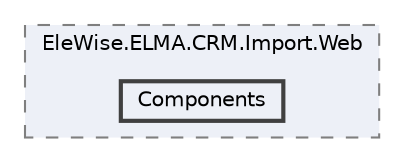 digraph "Web/Modules/EleWise.ELMA.CRM.Import.Web/Components"
{
 // LATEX_PDF_SIZE
  bgcolor="transparent";
  edge [fontname=Helvetica,fontsize=10,labelfontname=Helvetica,labelfontsize=10];
  node [fontname=Helvetica,fontsize=10,shape=box,height=0.2,width=0.4];
  compound=true
  subgraph clusterdir_85204712fcbc4f76f67895174d65530b {
    graph [ bgcolor="#edf0f7", pencolor="grey50", label="EleWise.ELMA.CRM.Import.Web", fontname=Helvetica,fontsize=10 style="filled,dashed", URL="dir_85204712fcbc4f76f67895174d65530b.html",tooltip=""]
  dir_70fb76962fb264497ae523b843a700c8 [label="Components", fillcolor="#edf0f7", color="grey25", style="filled,bold", URL="dir_70fb76962fb264497ae523b843a700c8.html",tooltip=""];
  }
}
